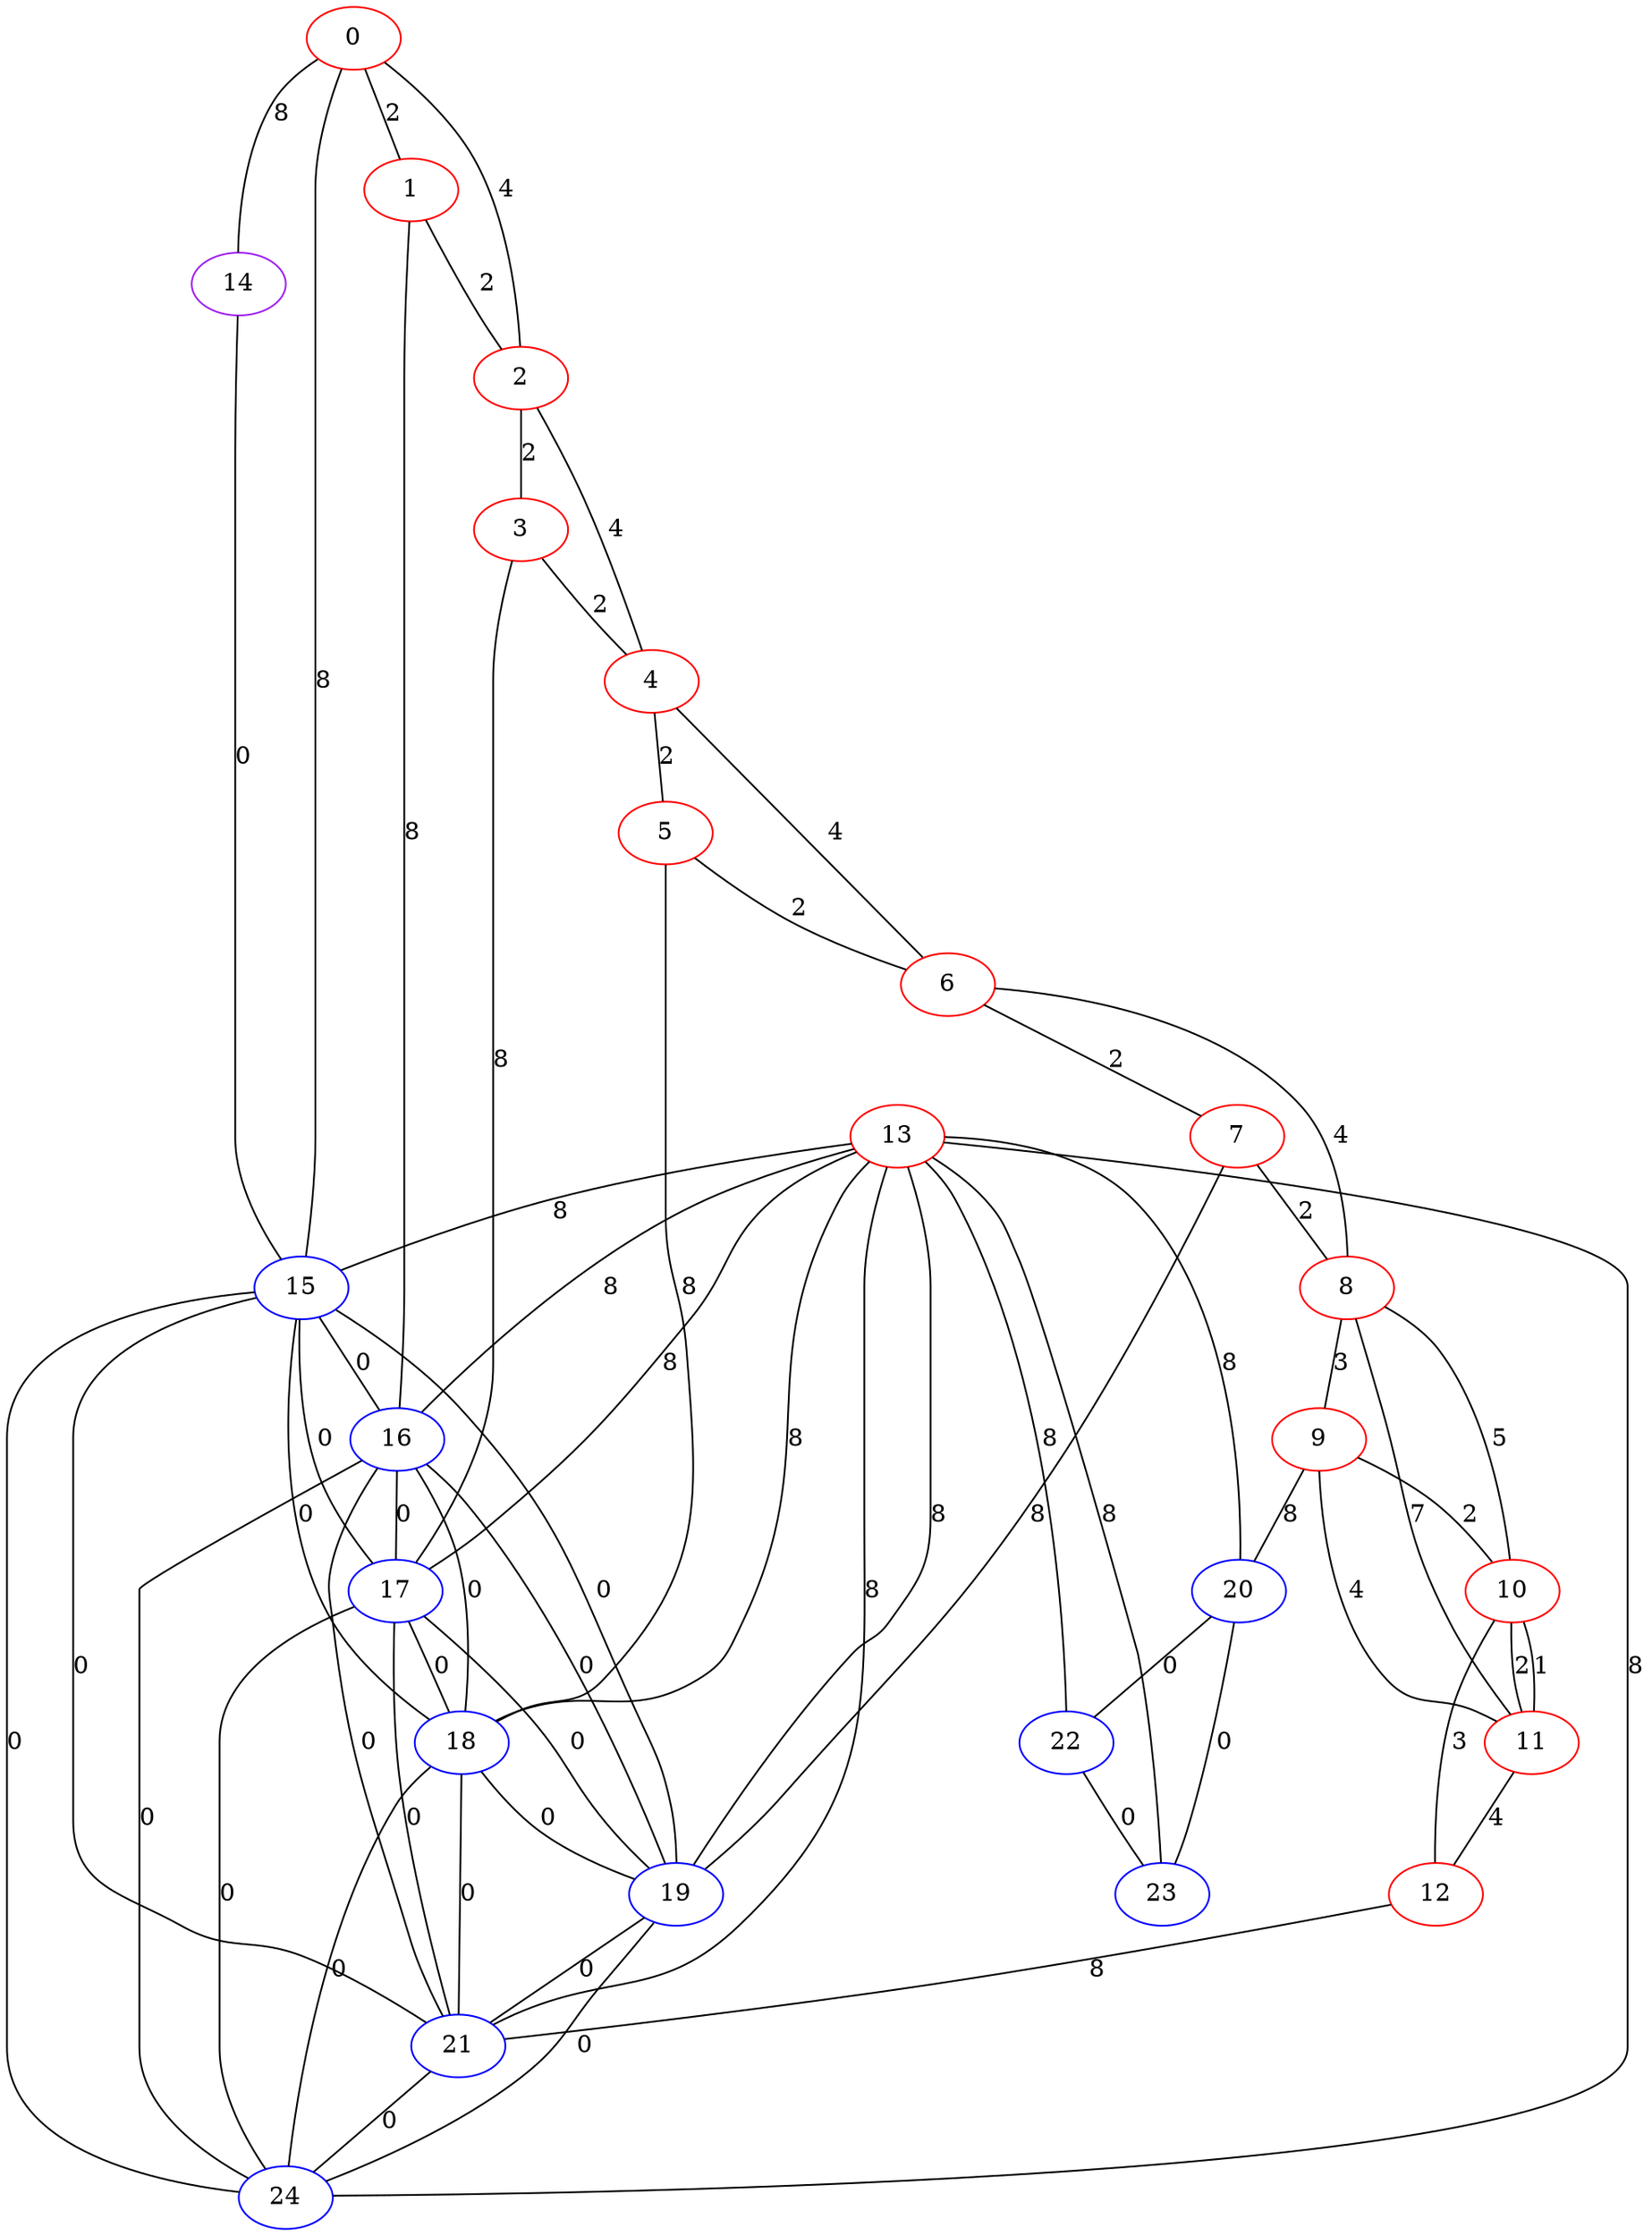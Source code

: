 graph "" {
0 [color=red, weight=1];
1 [color=red, weight=1];
2 [color=red, weight=1];
3 [color=red, weight=1];
4 [color=red, weight=1];
5 [color=red, weight=1];
6 [color=red, weight=1];
7 [color=red, weight=1];
8 [color=red, weight=1];
9 [color=red, weight=1];
10 [color=red, weight=1];
11 [color=red, weight=1];
12 [color=red, weight=1];
13 [color=red, weight=1];
14 [color=purple, weight=4];
15 [color=blue, weight=3];
16 [color=blue, weight=3];
17 [color=blue, weight=3];
18 [color=blue, weight=3];
19 [color=blue, weight=3];
20 [color=blue, weight=3];
21 [color=blue, weight=3];
22 [color=blue, weight=3];
23 [color=blue, weight=3];
24 [color=blue, weight=3];
0 -- 1  [key=0, label=2];
0 -- 2  [key=0, label=4];
0 -- 14  [key=0, label=8];
0 -- 15  [key=0, label=8];
1 -- 16  [key=0, label=8];
1 -- 2  [key=0, label=2];
2 -- 3  [key=0, label=2];
2 -- 4  [key=0, label=4];
3 -- 17  [key=0, label=8];
3 -- 4  [key=0, label=2];
4 -- 5  [key=0, label=2];
4 -- 6  [key=0, label=4];
5 -- 18  [key=0, label=8];
5 -- 6  [key=0, label=2];
6 -- 8  [key=0, label=4];
6 -- 7  [key=0, label=2];
7 -- 8  [key=0, label=2];
7 -- 19  [key=0, label=8];
8 -- 9  [key=0, label=3];
8 -- 10  [key=0, label=5];
8 -- 11  [key=0, label=7];
9 -- 10  [key=0, label=2];
9 -- 11  [key=0, label=4];
9 -- 20  [key=0, label=8];
10 -- 11  [key=0, label=2];
10 -- 11  [key=1, label=1];
10 -- 12  [key=0, label=3];
11 -- 12  [key=0, label=4];
12 -- 21  [key=0, label=8];
13 -- 15  [key=0, label=8];
13 -- 16  [key=0, label=8];
13 -- 17  [key=0, label=8];
13 -- 18  [key=0, label=8];
13 -- 19  [key=0, label=8];
13 -- 20  [key=0, label=8];
13 -- 21  [key=0, label=8];
13 -- 22  [key=0, label=8];
13 -- 23  [key=0, label=8];
13 -- 24  [key=0, label=8];
14 -- 15  [key=0, label=0];
15 -- 16  [key=0, label=0];
15 -- 17  [key=0, label=0];
15 -- 18  [key=0, label=0];
15 -- 19  [key=0, label=0];
15 -- 21  [key=0, label=0];
15 -- 24  [key=0, label=0];
16 -- 17  [key=0, label=0];
16 -- 18  [key=0, label=0];
16 -- 19  [key=0, label=0];
16 -- 21  [key=0, label=0];
16 -- 24  [key=0, label=0];
17 -- 18  [key=0, label=0];
17 -- 19  [key=0, label=0];
17 -- 21  [key=0, label=0];
17 -- 24  [key=0, label=0];
18 -- 19  [key=0, label=0];
18 -- 21  [key=0, label=0];
18 -- 24  [key=0, label=0];
19 -- 21  [key=0, label=0];
19 -- 24  [key=0, label=0];
20 -- 22  [key=0, label=0];
20 -- 23  [key=0, label=0];
21 -- 24  [key=0, label=0];
22 -- 23  [key=0, label=0];
}
